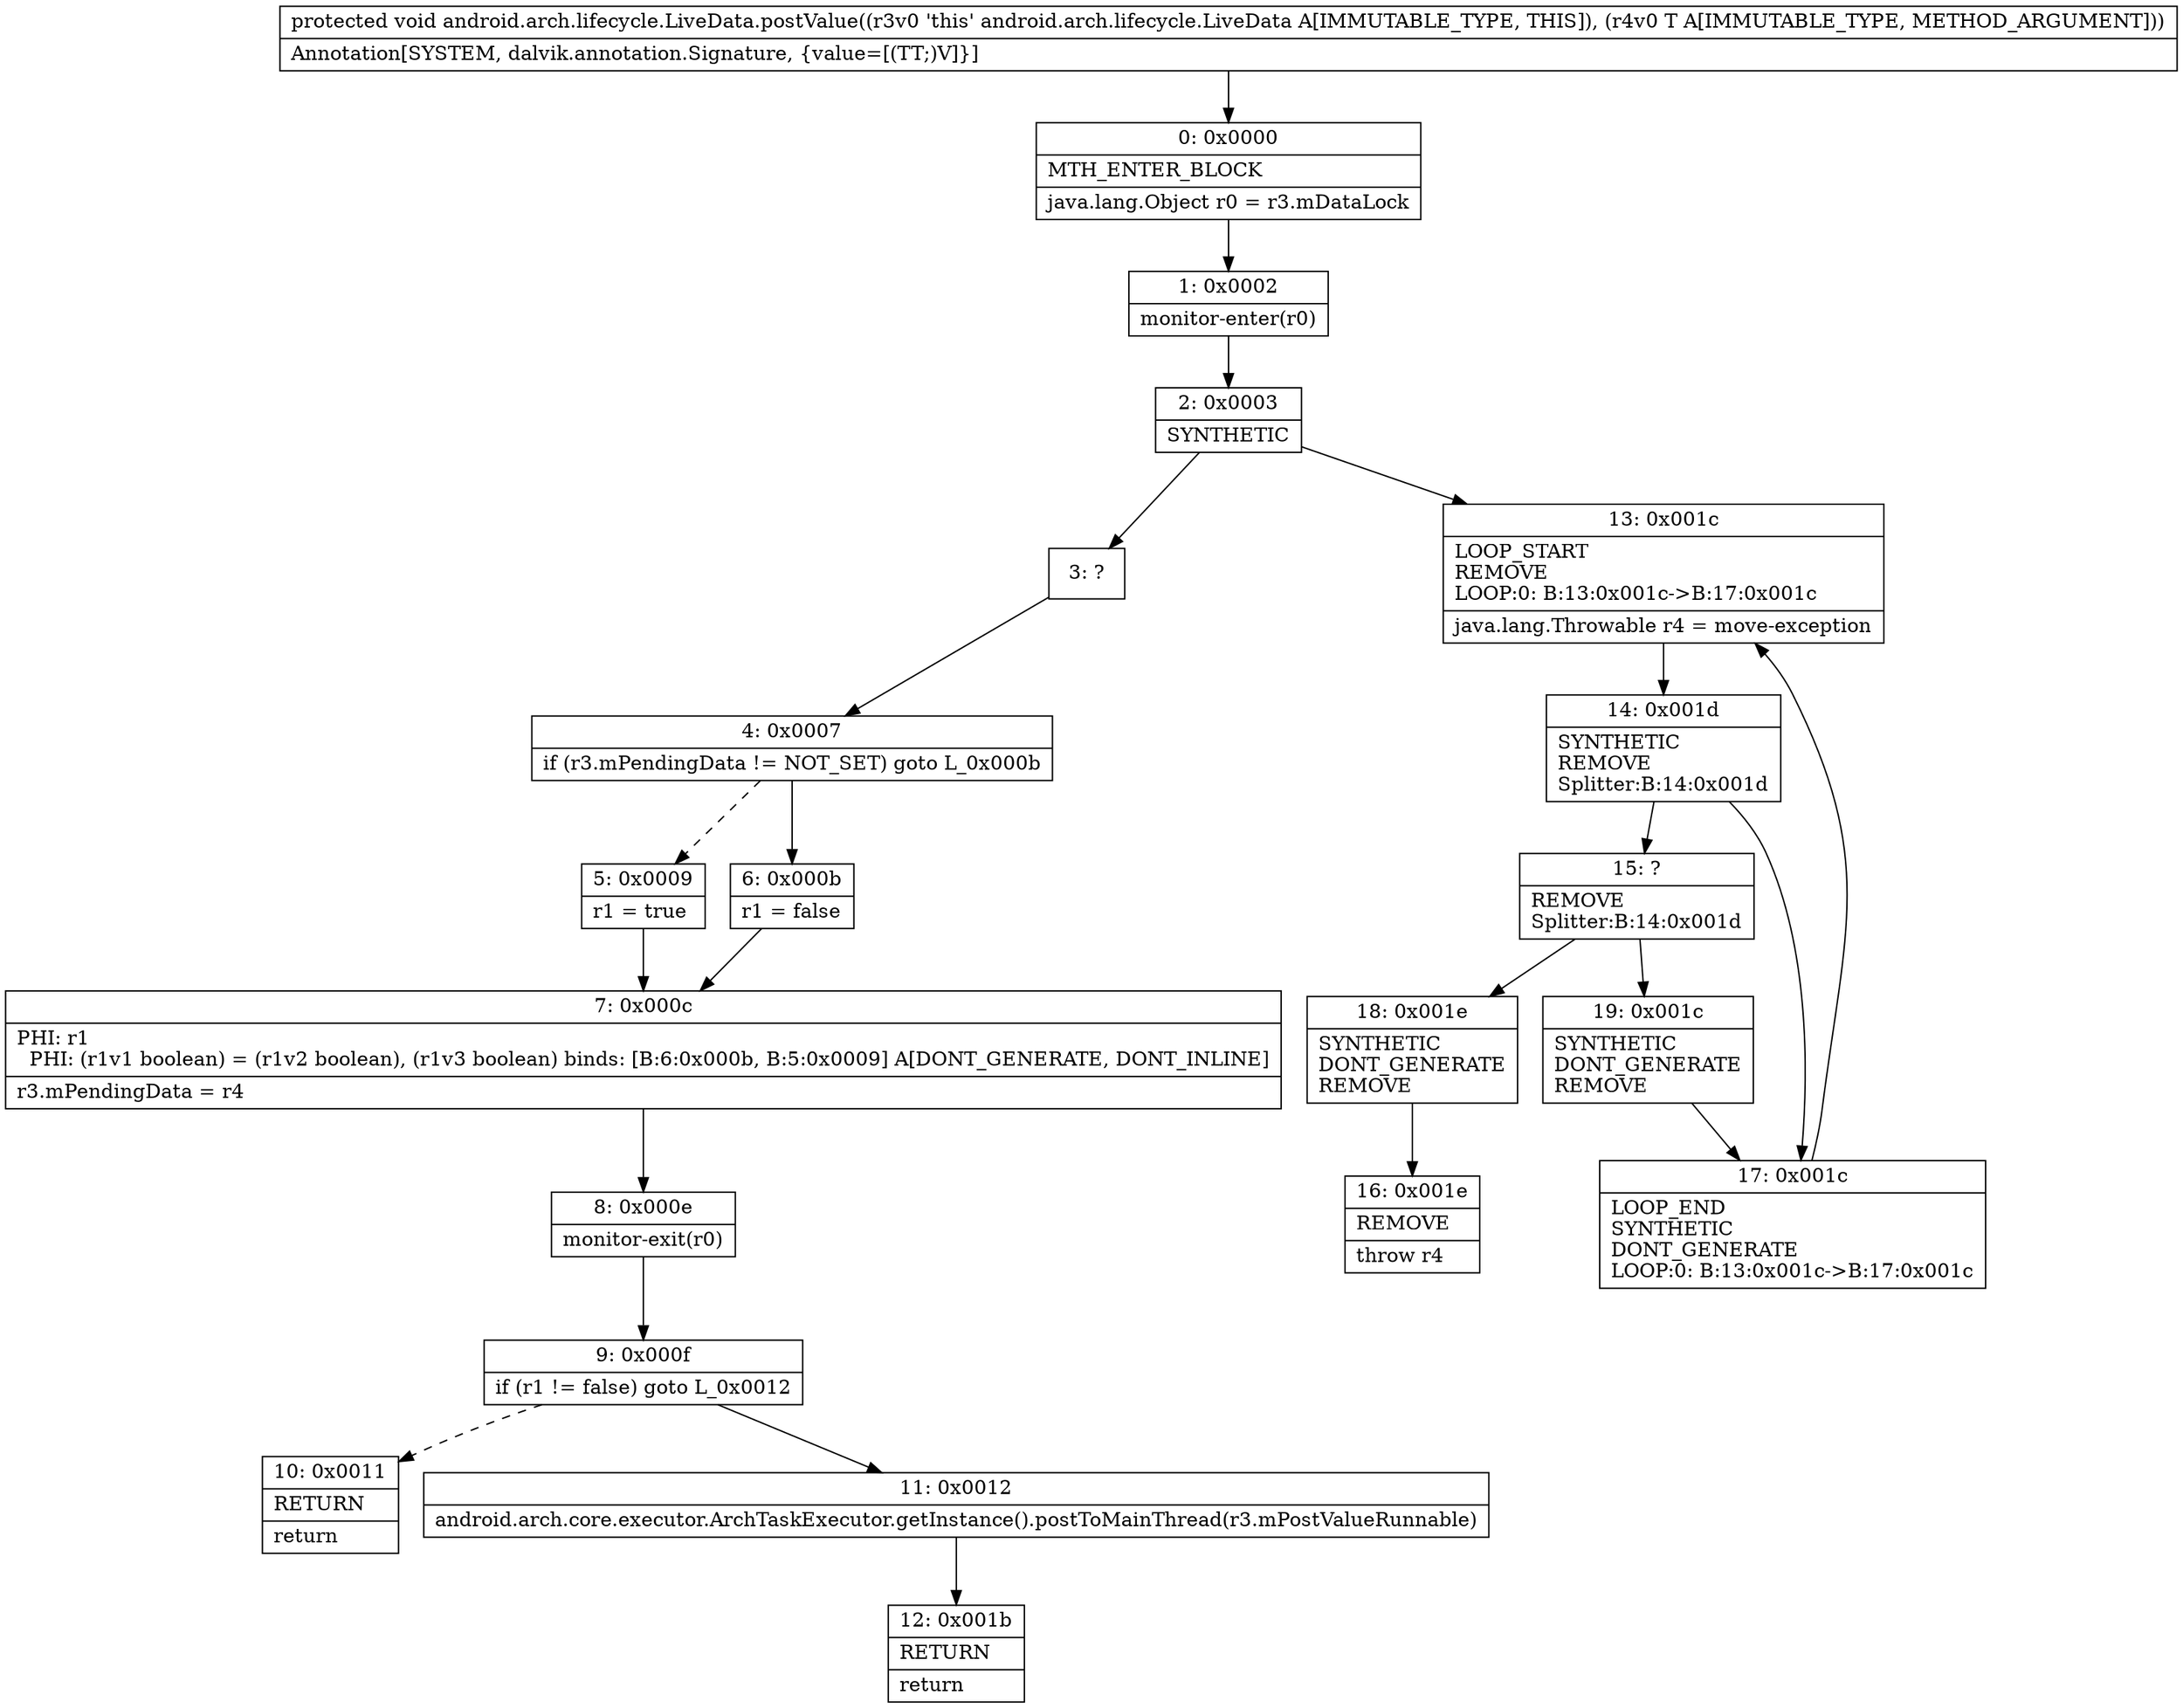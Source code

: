 digraph "CFG forandroid.arch.lifecycle.LiveData.postValue(Ljava\/lang\/Object;)V" {
Node_0 [shape=record,label="{0\:\ 0x0000|MTH_ENTER_BLOCK\l|java.lang.Object r0 = r3.mDataLock\l}"];
Node_1 [shape=record,label="{1\:\ 0x0002|monitor\-enter(r0)\l}"];
Node_2 [shape=record,label="{2\:\ 0x0003|SYNTHETIC\l}"];
Node_3 [shape=record,label="{3\:\ ?}"];
Node_4 [shape=record,label="{4\:\ 0x0007|if (r3.mPendingData != NOT_SET) goto L_0x000b\l}"];
Node_5 [shape=record,label="{5\:\ 0x0009|r1 = true\l}"];
Node_6 [shape=record,label="{6\:\ 0x000b|r1 = false\l}"];
Node_7 [shape=record,label="{7\:\ 0x000c|PHI: r1 \l  PHI: (r1v1 boolean) = (r1v2 boolean), (r1v3 boolean) binds: [B:6:0x000b, B:5:0x0009] A[DONT_GENERATE, DONT_INLINE]\l|r3.mPendingData = r4\l}"];
Node_8 [shape=record,label="{8\:\ 0x000e|monitor\-exit(r0)\l}"];
Node_9 [shape=record,label="{9\:\ 0x000f|if (r1 != false) goto L_0x0012\l}"];
Node_10 [shape=record,label="{10\:\ 0x0011|RETURN\l|return\l}"];
Node_11 [shape=record,label="{11\:\ 0x0012|android.arch.core.executor.ArchTaskExecutor.getInstance().postToMainThread(r3.mPostValueRunnable)\l}"];
Node_12 [shape=record,label="{12\:\ 0x001b|RETURN\l|return\l}"];
Node_13 [shape=record,label="{13\:\ 0x001c|LOOP_START\lREMOVE\lLOOP:0: B:13:0x001c\-\>B:17:0x001c\l|java.lang.Throwable r4 = move\-exception\l}"];
Node_14 [shape=record,label="{14\:\ 0x001d|SYNTHETIC\lREMOVE\lSplitter:B:14:0x001d\l}"];
Node_15 [shape=record,label="{15\:\ ?|REMOVE\lSplitter:B:14:0x001d\l}"];
Node_16 [shape=record,label="{16\:\ 0x001e|REMOVE\l|throw r4\l}"];
Node_17 [shape=record,label="{17\:\ 0x001c|LOOP_END\lSYNTHETIC\lDONT_GENERATE\lLOOP:0: B:13:0x001c\-\>B:17:0x001c\l}"];
Node_18 [shape=record,label="{18\:\ 0x001e|SYNTHETIC\lDONT_GENERATE\lREMOVE\l}"];
Node_19 [shape=record,label="{19\:\ 0x001c|SYNTHETIC\lDONT_GENERATE\lREMOVE\l}"];
MethodNode[shape=record,label="{protected void android.arch.lifecycle.LiveData.postValue((r3v0 'this' android.arch.lifecycle.LiveData A[IMMUTABLE_TYPE, THIS]), (r4v0 T A[IMMUTABLE_TYPE, METHOD_ARGUMENT]))  | Annotation[SYSTEM, dalvik.annotation.Signature, \{value=[(TT;)V]\}]\l}"];
MethodNode -> Node_0;
Node_0 -> Node_1;
Node_1 -> Node_2;
Node_2 -> Node_3;
Node_2 -> Node_13;
Node_3 -> Node_4;
Node_4 -> Node_5[style=dashed];
Node_4 -> Node_6;
Node_5 -> Node_7;
Node_6 -> Node_7;
Node_7 -> Node_8;
Node_8 -> Node_9;
Node_9 -> Node_10[style=dashed];
Node_9 -> Node_11;
Node_11 -> Node_12;
Node_13 -> Node_14;
Node_14 -> Node_15;
Node_14 -> Node_17;
Node_15 -> Node_18;
Node_15 -> Node_19;
Node_17 -> Node_13;
Node_18 -> Node_16;
Node_19 -> Node_17;
}

